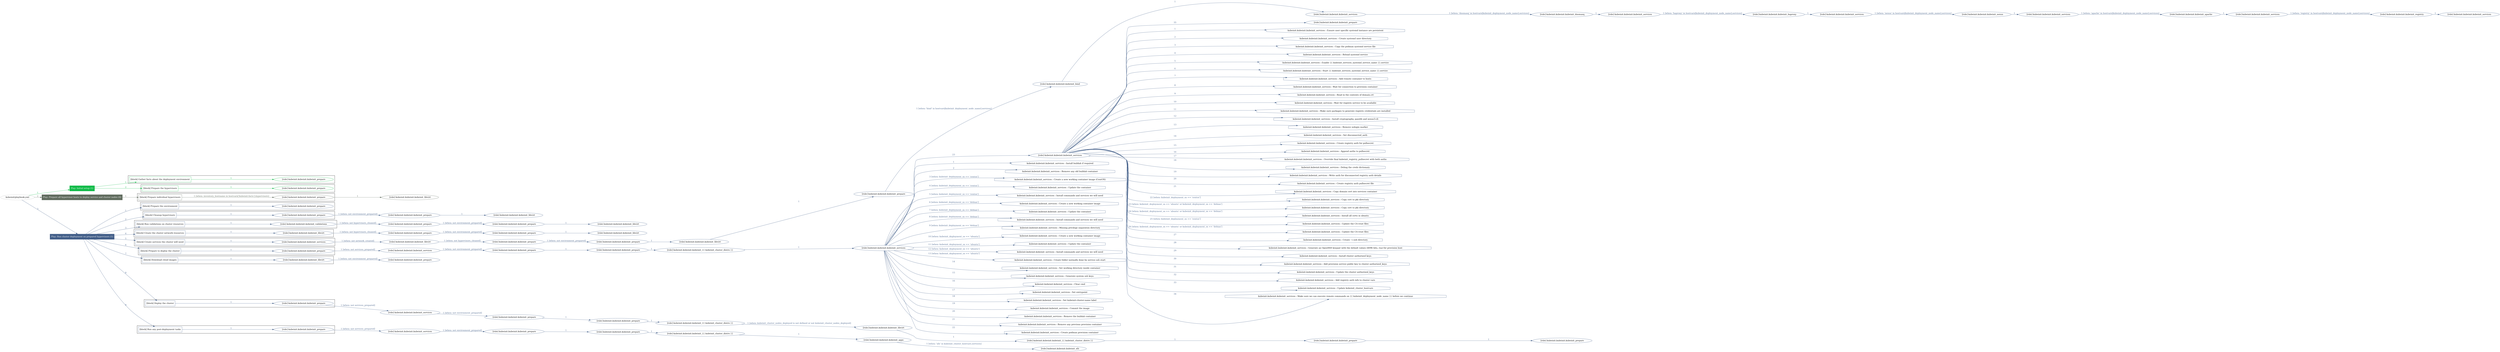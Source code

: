 digraph {
	graph [concentrate=true ordering=in rankdir=LR ratio=fill]
	edge [esep=5 sep=10]
	"kubeinit/playbook.yml" [id=root_node style=dotted]
	play_6130945d [label="Play: Initial setup (1)" color="#11bb49" fontcolor="#ffffff" id=play_6130945d shape=box style=filled tooltip=localhost]
	"kubeinit/playbook.yml" -> play_6130945d [label="1 " color="#11bb49" fontcolor="#11bb49" id=edge_724c8c21 labeltooltip="1 " tooltip="1 "]
	subgraph "kubeinit.kubeinit.kubeinit_prepare" {
		role_eeb089c9 [label="[role] kubeinit.kubeinit.kubeinit_prepare" color="#11bb49" id=role_eeb089c9 tooltip="kubeinit.kubeinit.kubeinit_prepare"]
	}
	subgraph "kubeinit.kubeinit.kubeinit_prepare" {
		role_5ea918d7 [label="[role] kubeinit.kubeinit.kubeinit_prepare" color="#11bb49" id=role_5ea918d7 tooltip="kubeinit.kubeinit.kubeinit_prepare"]
	}
	subgraph "Play: Initial setup (1)" {
		play_6130945d -> block_84801e2c [label=1 color="#11bb49" fontcolor="#11bb49" id=edge_2462a632 labeltooltip=1 tooltip=1]
		subgraph cluster_block_84801e2c {
			block_84801e2c [label="[block] Gather facts about the deployment environment" color="#11bb49" id=block_84801e2c labeltooltip="Gather facts about the deployment environment" shape=box tooltip="Gather facts about the deployment environment"]
			block_84801e2c -> role_eeb089c9 [label="1 " color="#11bb49" fontcolor="#11bb49" id=edge_6b2489c1 labeltooltip="1 " tooltip="1 "]
		}
		play_6130945d -> block_dfb8b3ed [label=2 color="#11bb49" fontcolor="#11bb49" id=edge_0e77ee43 labeltooltip=2 tooltip=2]
		subgraph cluster_block_dfb8b3ed {
			block_dfb8b3ed [label="[block] Prepare the hypervisors" color="#11bb49" id=block_dfb8b3ed labeltooltip="Prepare the hypervisors" shape=box tooltip="Prepare the hypervisors"]
			block_dfb8b3ed -> role_5ea918d7 [label="1 " color="#11bb49" fontcolor="#11bb49" id=edge_e4007c82 labeltooltip="1 " tooltip="1 "]
		}
	}
	play_c512fc8e [label="Play: Prepare all hypervisor hosts to deploy service and cluster nodes (0)" color="#616d5f" fontcolor="#ffffff" id=play_c512fc8e shape=box style=filled tooltip="Play: Prepare all hypervisor hosts to deploy service and cluster nodes (0)"]
	"kubeinit/playbook.yml" -> play_c512fc8e [label="2 " color="#616d5f" fontcolor="#616d5f" id=edge_dd6b8ee2 labeltooltip="2 " tooltip="2 "]
	subgraph "kubeinit.kubeinit.kubeinit_libvirt" {
		role_9e3565ee [label="[role] kubeinit.kubeinit.kubeinit_libvirt" color="#616d5f" id=role_9e3565ee tooltip="kubeinit.kubeinit.kubeinit_libvirt"]
	}
	subgraph "kubeinit.kubeinit.kubeinit_prepare" {
		role_36408003 [label="[role] kubeinit.kubeinit.kubeinit_prepare" color="#616d5f" id=role_36408003 tooltip="kubeinit.kubeinit.kubeinit_prepare"]
		role_36408003 -> role_9e3565ee [label="1 " color="#616d5f" fontcolor="#616d5f" id=edge_b189d660 labeltooltip="1 " tooltip="1 "]
	}
	subgraph "Play: Prepare all hypervisor hosts to deploy service and cluster nodes (0)" {
		play_c512fc8e -> block_ac2679cd [label=1 color="#616d5f" fontcolor="#616d5f" id=edge_5c1a0e07 labeltooltip=1 tooltip=1]
		subgraph cluster_block_ac2679cd {
			block_ac2679cd [label="[block] Prepare individual hypervisors" color="#616d5f" id=block_ac2679cd labeltooltip="Prepare individual hypervisors" shape=box tooltip="Prepare individual hypervisors"]
			block_ac2679cd -> role_36408003 [label="1 [when: inventory_hostname in hostvars['kubeinit-facts'].hypervisors]" color="#616d5f" fontcolor="#616d5f" id=edge_f67aac95 labeltooltip="1 [when: inventory_hostname in hostvars['kubeinit-facts'].hypervisors]" tooltip="1 [when: inventory_hostname in hostvars['kubeinit-facts'].hypervisors]"]
		}
	}
	play_55f42db6 [label="Play: Run cluster deployment on prepared hypervisors (1)" color="#435f89" fontcolor="#ffffff" id=play_55f42db6 shape=box style=filled tooltip=localhost]
	"kubeinit/playbook.yml" -> play_55f42db6 [label="3 " color="#435f89" fontcolor="#435f89" id=edge_e0bdace0 labeltooltip="3 " tooltip="3 "]
	subgraph "kubeinit.kubeinit.kubeinit_prepare" {
		role_25f4611d [label="[role] kubeinit.kubeinit.kubeinit_prepare" color="#435f89" id=role_25f4611d tooltip="kubeinit.kubeinit.kubeinit_prepare"]
	}
	subgraph "kubeinit.kubeinit.kubeinit_libvirt" {
		role_d200b223 [label="[role] kubeinit.kubeinit.kubeinit_libvirt" color="#435f89" id=role_d200b223 tooltip="kubeinit.kubeinit.kubeinit_libvirt"]
	}
	subgraph "kubeinit.kubeinit.kubeinit_prepare" {
		role_65033109 [label="[role] kubeinit.kubeinit.kubeinit_prepare" color="#435f89" id=role_65033109 tooltip="kubeinit.kubeinit.kubeinit_prepare"]
		role_65033109 -> role_d200b223 [label="1 " color="#435f89" fontcolor="#435f89" id=edge_9c733268 labeltooltip="1 " tooltip="1 "]
	}
	subgraph "kubeinit.kubeinit.kubeinit_prepare" {
		role_67215f3a [label="[role] kubeinit.kubeinit.kubeinit_prepare" color="#435f89" id=role_67215f3a tooltip="kubeinit.kubeinit.kubeinit_prepare"]
		role_67215f3a -> role_65033109 [label="1 [when: not environment_prepared]" color="#435f89" fontcolor="#435f89" id=edge_514ce632 labeltooltip="1 [when: not environment_prepared]" tooltip="1 [when: not environment_prepared]"]
	}
	subgraph "kubeinit.kubeinit.kubeinit_libvirt" {
		role_cecf6ef5 [label="[role] kubeinit.kubeinit.kubeinit_libvirt" color="#435f89" id=role_cecf6ef5 tooltip="kubeinit.kubeinit.kubeinit_libvirt"]
	}
	subgraph "kubeinit.kubeinit.kubeinit_prepare" {
		role_e9e7c345 [label="[role] kubeinit.kubeinit.kubeinit_prepare" color="#435f89" id=role_e9e7c345 tooltip="kubeinit.kubeinit.kubeinit_prepare"]
		role_e9e7c345 -> role_cecf6ef5 [label="1 " color="#435f89" fontcolor="#435f89" id=edge_ddbe4089 labeltooltip="1 " tooltip="1 "]
	}
	subgraph "kubeinit.kubeinit.kubeinit_prepare" {
		role_45ebdccc [label="[role] kubeinit.kubeinit.kubeinit_prepare" color="#435f89" id=role_45ebdccc tooltip="kubeinit.kubeinit.kubeinit_prepare"]
		role_45ebdccc -> role_e9e7c345 [label="1 [when: not environment_prepared]" color="#435f89" fontcolor="#435f89" id=edge_c172bd13 labeltooltip="1 [when: not environment_prepared]" tooltip="1 [when: not environment_prepared]"]
	}
	subgraph "kubeinit.kubeinit.kubeinit_validations" {
		role_6232883d [label="[role] kubeinit.kubeinit.kubeinit_validations" color="#435f89" id=role_6232883d tooltip="kubeinit.kubeinit.kubeinit_validations"]
		role_6232883d -> role_45ebdccc [label="1 [when: not hypervisors_cleaned]" color="#435f89" fontcolor="#435f89" id=edge_496ed623 labeltooltip="1 [when: not hypervisors_cleaned]" tooltip="1 [when: not hypervisors_cleaned]"]
	}
	subgraph "kubeinit.kubeinit.kubeinit_libvirt" {
		role_ee2e9789 [label="[role] kubeinit.kubeinit.kubeinit_libvirt" color="#435f89" id=role_ee2e9789 tooltip="kubeinit.kubeinit.kubeinit_libvirt"]
	}
	subgraph "kubeinit.kubeinit.kubeinit_prepare" {
		role_0f0749d3 [label="[role] kubeinit.kubeinit.kubeinit_prepare" color="#435f89" id=role_0f0749d3 tooltip="kubeinit.kubeinit.kubeinit_prepare"]
		role_0f0749d3 -> role_ee2e9789 [label="1 " color="#435f89" fontcolor="#435f89" id=edge_25994af5 labeltooltip="1 " tooltip="1 "]
	}
	subgraph "kubeinit.kubeinit.kubeinit_prepare" {
		role_ac63ffe0 [label="[role] kubeinit.kubeinit.kubeinit_prepare" color="#435f89" id=role_ac63ffe0 tooltip="kubeinit.kubeinit.kubeinit_prepare"]
		role_ac63ffe0 -> role_0f0749d3 [label="1 [when: not environment_prepared]" color="#435f89" fontcolor="#435f89" id=edge_5a469f9a labeltooltip="1 [when: not environment_prepared]" tooltip="1 [when: not environment_prepared]"]
	}
	subgraph "kubeinit.kubeinit.kubeinit_libvirt" {
		role_e6796f82 [label="[role] kubeinit.kubeinit.kubeinit_libvirt" color="#435f89" id=role_e6796f82 tooltip="kubeinit.kubeinit.kubeinit_libvirt"]
		role_e6796f82 -> role_ac63ffe0 [label="1 [when: not hypervisors_cleaned]" color="#435f89" fontcolor="#435f89" id=edge_a5f622c2 labeltooltip="1 [when: not hypervisors_cleaned]" tooltip="1 [when: not hypervisors_cleaned]"]
	}
	subgraph "kubeinit.kubeinit.kubeinit_services" {
		role_f93f9748 [label="[role] kubeinit.kubeinit.kubeinit_services" color="#435f89" id=role_f93f9748 tooltip="kubeinit.kubeinit.kubeinit_services"]
	}
	subgraph "kubeinit.kubeinit.kubeinit_registry" {
		role_729cd318 [label="[role] kubeinit.kubeinit.kubeinit_registry" color="#435f89" id=role_729cd318 tooltip="kubeinit.kubeinit.kubeinit_registry"]
		role_729cd318 -> role_f93f9748 [label="1 " color="#435f89" fontcolor="#435f89" id=edge_35c6b7ef labeltooltip="1 " tooltip="1 "]
	}
	subgraph "kubeinit.kubeinit.kubeinit_services" {
		role_c4194b7c [label="[role] kubeinit.kubeinit.kubeinit_services" color="#435f89" id=role_c4194b7c tooltip="kubeinit.kubeinit.kubeinit_services"]
		role_c4194b7c -> role_729cd318 [label="1 [when: 'registry' in hostvars[kubeinit_deployment_node_name].services]" color="#435f89" fontcolor="#435f89" id=edge_b5e320a7 labeltooltip="1 [when: 'registry' in hostvars[kubeinit_deployment_node_name].services]" tooltip="1 [when: 'registry' in hostvars[kubeinit_deployment_node_name].services]"]
	}
	subgraph "kubeinit.kubeinit.kubeinit_apache" {
		role_14cd2d7f [label="[role] kubeinit.kubeinit.kubeinit_apache" color="#435f89" id=role_14cd2d7f tooltip="kubeinit.kubeinit.kubeinit_apache"]
		role_14cd2d7f -> role_c4194b7c [label="1 " color="#435f89" fontcolor="#435f89" id=edge_e3263a11 labeltooltip="1 " tooltip="1 "]
	}
	subgraph "kubeinit.kubeinit.kubeinit_services" {
		role_1d84c110 [label="[role] kubeinit.kubeinit.kubeinit_services" color="#435f89" id=role_1d84c110 tooltip="kubeinit.kubeinit.kubeinit_services"]
		role_1d84c110 -> role_14cd2d7f [label="1 [when: 'apache' in hostvars[kubeinit_deployment_node_name].services]" color="#435f89" fontcolor="#435f89" id=edge_49080cc3 labeltooltip="1 [when: 'apache' in hostvars[kubeinit_deployment_node_name].services]" tooltip="1 [when: 'apache' in hostvars[kubeinit_deployment_node_name].services]"]
	}
	subgraph "kubeinit.kubeinit.kubeinit_nexus" {
		role_95da7298 [label="[role] kubeinit.kubeinit.kubeinit_nexus" color="#435f89" id=role_95da7298 tooltip="kubeinit.kubeinit.kubeinit_nexus"]
		role_95da7298 -> role_1d84c110 [label="1 " color="#435f89" fontcolor="#435f89" id=edge_4b7d9cb9 labeltooltip="1 " tooltip="1 "]
	}
	subgraph "kubeinit.kubeinit.kubeinit_services" {
		role_6350fd76 [label="[role] kubeinit.kubeinit.kubeinit_services" color="#435f89" id=role_6350fd76 tooltip="kubeinit.kubeinit.kubeinit_services"]
		role_6350fd76 -> role_95da7298 [label="1 [when: 'nexus' in hostvars[kubeinit_deployment_node_name].services]" color="#435f89" fontcolor="#435f89" id=edge_2fc2f602 labeltooltip="1 [when: 'nexus' in hostvars[kubeinit_deployment_node_name].services]" tooltip="1 [when: 'nexus' in hostvars[kubeinit_deployment_node_name].services]"]
	}
	subgraph "kubeinit.kubeinit.kubeinit_haproxy" {
		role_7c569ec4 [label="[role] kubeinit.kubeinit.kubeinit_haproxy" color="#435f89" id=role_7c569ec4 tooltip="kubeinit.kubeinit.kubeinit_haproxy"]
		role_7c569ec4 -> role_6350fd76 [label="1 " color="#435f89" fontcolor="#435f89" id=edge_58e5cd6f labeltooltip="1 " tooltip="1 "]
	}
	subgraph "kubeinit.kubeinit.kubeinit_services" {
		role_1a1b4c7e [label="[role] kubeinit.kubeinit.kubeinit_services" color="#435f89" id=role_1a1b4c7e tooltip="kubeinit.kubeinit.kubeinit_services"]
		role_1a1b4c7e -> role_7c569ec4 [label="1 [when: 'haproxy' in hostvars[kubeinit_deployment_node_name].services]" color="#435f89" fontcolor="#435f89" id=edge_eeed9ce6 labeltooltip="1 [when: 'haproxy' in hostvars[kubeinit_deployment_node_name].services]" tooltip="1 [when: 'haproxy' in hostvars[kubeinit_deployment_node_name].services]"]
	}
	subgraph "kubeinit.kubeinit.kubeinit_dnsmasq" {
		role_0075dbfa [label="[role] kubeinit.kubeinit.kubeinit_dnsmasq" color="#435f89" id=role_0075dbfa tooltip="kubeinit.kubeinit.kubeinit_dnsmasq"]
		role_0075dbfa -> role_1a1b4c7e [label="1 " color="#435f89" fontcolor="#435f89" id=edge_d9ce3a85 labeltooltip="1 " tooltip="1 "]
	}
	subgraph "kubeinit.kubeinit.kubeinit_services" {
		role_a6b9a0ed [label="[role] kubeinit.kubeinit.kubeinit_services" color="#435f89" id=role_a6b9a0ed tooltip="kubeinit.kubeinit.kubeinit_services"]
		role_a6b9a0ed -> role_0075dbfa [label="1 [when: 'dnsmasq' in hostvars[kubeinit_deployment_node_name].services]" color="#435f89" fontcolor="#435f89" id=edge_53030908 labeltooltip="1 [when: 'dnsmasq' in hostvars[kubeinit_deployment_node_name].services]" tooltip="1 [when: 'dnsmasq' in hostvars[kubeinit_deployment_node_name].services]"]
	}
	subgraph "kubeinit.kubeinit.kubeinit_bind" {
		role_578e1ab7 [label="[role] kubeinit.kubeinit.kubeinit_bind" color="#435f89" id=role_578e1ab7 tooltip="kubeinit.kubeinit.kubeinit_bind"]
		role_578e1ab7 -> role_a6b9a0ed [label="1 " color="#435f89" fontcolor="#435f89" id=edge_a3df8938 labeltooltip="1 " tooltip="1 "]
	}
	subgraph "kubeinit.kubeinit.kubeinit_prepare" {
		role_75b3c528 [label="[role] kubeinit.kubeinit.kubeinit_prepare" color="#435f89" id=role_75b3c528 tooltip="kubeinit.kubeinit.kubeinit_prepare"]
		role_75b3c528 -> role_578e1ab7 [label="1 [when: 'bind' in hostvars[kubeinit_deployment_node_name].services]" color="#435f89" fontcolor="#435f89" id=edge_0b46737c labeltooltip="1 [when: 'bind' in hostvars[kubeinit_deployment_node_name].services]" tooltip="1 [when: 'bind' in hostvars[kubeinit_deployment_node_name].services]"]
	}
	subgraph "kubeinit.kubeinit.kubeinit_libvirt" {
		role_2561f5b0 [label="[role] kubeinit.kubeinit.kubeinit_libvirt" color="#435f89" id=role_2561f5b0 tooltip="kubeinit.kubeinit.kubeinit_libvirt"]
		role_2561f5b0 -> role_75b3c528 [label="1 " color="#435f89" fontcolor="#435f89" id=edge_390fac60 labeltooltip="1 " tooltip="1 "]
	}
	subgraph "kubeinit.kubeinit.kubeinit_prepare" {
		role_2dcddd26 [label="[role] kubeinit.kubeinit.kubeinit_prepare" color="#435f89" id=role_2dcddd26 tooltip="kubeinit.kubeinit.kubeinit_prepare"]
		role_2dcddd26 -> role_2561f5b0 [label="1 " color="#435f89" fontcolor="#435f89" id=edge_0fcad812 labeltooltip="1 " tooltip="1 "]
	}
	subgraph "kubeinit.kubeinit.kubeinit_prepare" {
		role_fbd4d87c [label="[role] kubeinit.kubeinit.kubeinit_prepare" color="#435f89" id=role_fbd4d87c tooltip="kubeinit.kubeinit.kubeinit_prepare"]
		role_fbd4d87c -> role_2dcddd26 [label="1 [when: not environment_prepared]" color="#435f89" fontcolor="#435f89" id=edge_ac911e07 labeltooltip="1 [when: not environment_prepared]" tooltip="1 [when: not environment_prepared]"]
	}
	subgraph "kubeinit.kubeinit.kubeinit_libvirt" {
		role_6fda0bc3 [label="[role] kubeinit.kubeinit.kubeinit_libvirt" color="#435f89" id=role_6fda0bc3 tooltip="kubeinit.kubeinit.kubeinit_libvirt"]
		role_6fda0bc3 -> role_fbd4d87c [label="1 [when: not hypervisors_cleaned]" color="#435f89" fontcolor="#435f89" id=edge_8da60c82 labeltooltip="1 [when: not hypervisors_cleaned]" tooltip="1 [when: not hypervisors_cleaned]"]
	}
	subgraph "kubeinit.kubeinit.kubeinit_services" {
		role_68cbf8f8 [label="[role] kubeinit.kubeinit.kubeinit_services" color="#435f89" id=role_68cbf8f8 tooltip="kubeinit.kubeinit.kubeinit_services"]
		role_68cbf8f8 -> role_6fda0bc3 [label="1 [when: not network_created]" color="#435f89" fontcolor="#435f89" id=edge_fb30df68 labeltooltip="1 [when: not network_created]" tooltip="1 [when: not network_created]"]
	}
	subgraph "kubeinit.kubeinit.kubeinit_prepare" {
		role_8a208189 [label="[role] kubeinit.kubeinit.kubeinit_prepare" color="#435f89" id=role_8a208189 tooltip="kubeinit.kubeinit.kubeinit_prepare"]
	}
	subgraph "kubeinit.kubeinit.kubeinit_services" {
		role_c9e2e185 [label="[role] kubeinit.kubeinit.kubeinit_services" color="#435f89" id=role_c9e2e185 tooltip="kubeinit.kubeinit.kubeinit_services"]
		task_85ae629a [label="kubeinit.kubeinit.kubeinit_services : Ensure user specific systemd instance are persistent" color="#435f89" id=task_85ae629a shape=octagon tooltip="kubeinit.kubeinit.kubeinit_services : Ensure user specific systemd instance are persistent"]
		role_c9e2e185 -> task_85ae629a [label="1 " color="#435f89" fontcolor="#435f89" id=edge_b2cdd048 labeltooltip="1 " tooltip="1 "]
		task_58af4475 [label="kubeinit.kubeinit.kubeinit_services : Create systemd user directory" color="#435f89" id=task_58af4475 shape=octagon tooltip="kubeinit.kubeinit.kubeinit_services : Create systemd user directory"]
		role_c9e2e185 -> task_58af4475 [label="2 " color="#435f89" fontcolor="#435f89" id=edge_82e909d7 labeltooltip="2 " tooltip="2 "]
		task_dc681e16 [label="kubeinit.kubeinit.kubeinit_services : Copy the podman systemd service file" color="#435f89" id=task_dc681e16 shape=octagon tooltip="kubeinit.kubeinit.kubeinit_services : Copy the podman systemd service file"]
		role_c9e2e185 -> task_dc681e16 [label="3 " color="#435f89" fontcolor="#435f89" id=edge_b4812cd7 labeltooltip="3 " tooltip="3 "]
		task_db4de64b [label="kubeinit.kubeinit.kubeinit_services : Reload systemd service" color="#435f89" id=task_db4de64b shape=octagon tooltip="kubeinit.kubeinit.kubeinit_services : Reload systemd service"]
		role_c9e2e185 -> task_db4de64b [label="4 " color="#435f89" fontcolor="#435f89" id=edge_ca6b7da2 labeltooltip="4 " tooltip="4 "]
		task_73dcf40b [label="kubeinit.kubeinit.kubeinit_services : Enable {{ kubeinit_services_systemd_service_name }}.service" color="#435f89" id=task_73dcf40b shape=octagon tooltip="kubeinit.kubeinit.kubeinit_services : Enable {{ kubeinit_services_systemd_service_name }}.service"]
		role_c9e2e185 -> task_73dcf40b [label="5 " color="#435f89" fontcolor="#435f89" id=edge_dd68dbd5 labeltooltip="5 " tooltip="5 "]
		task_472361d0 [label="kubeinit.kubeinit.kubeinit_services : Start {{ kubeinit_services_systemd_service_name }}.service" color="#435f89" id=task_472361d0 shape=octagon tooltip="kubeinit.kubeinit.kubeinit_services : Start {{ kubeinit_services_systemd_service_name }}.service"]
		role_c9e2e185 -> task_472361d0 [label="6 " color="#435f89" fontcolor="#435f89" id=edge_360988c6 labeltooltip="6 " tooltip="6 "]
		task_962ac3b7 [label="kubeinit.kubeinit.kubeinit_services : Add remote container to hosts" color="#435f89" id=task_962ac3b7 shape=octagon tooltip="kubeinit.kubeinit.kubeinit_services : Add remote container to hosts"]
		role_c9e2e185 -> task_962ac3b7 [label="7 " color="#435f89" fontcolor="#435f89" id=edge_50c04f9e labeltooltip="7 " tooltip="7 "]
		task_5daa540a [label="kubeinit.kubeinit.kubeinit_services : Wait for connection to provision container" color="#435f89" id=task_5daa540a shape=octagon tooltip="kubeinit.kubeinit.kubeinit_services : Wait for connection to provision container"]
		role_c9e2e185 -> task_5daa540a [label="8 " color="#435f89" fontcolor="#435f89" id=edge_cf696628 labeltooltip="8 " tooltip="8 "]
		task_8de76220 [label="kubeinit.kubeinit.kubeinit_services : Read in the contents of domain.crt" color="#435f89" id=task_8de76220 shape=octagon tooltip="kubeinit.kubeinit.kubeinit_services : Read in the contents of domain.crt"]
		role_c9e2e185 -> task_8de76220 [label="9 " color="#435f89" fontcolor="#435f89" id=edge_021ac754 labeltooltip="9 " tooltip="9 "]
		task_2b24140c [label="kubeinit.kubeinit.kubeinit_services : Wait for registry service to be available" color="#435f89" id=task_2b24140c shape=octagon tooltip="kubeinit.kubeinit.kubeinit_services : Wait for registry service to be available"]
		role_c9e2e185 -> task_2b24140c [label="10 " color="#435f89" fontcolor="#435f89" id=edge_933cf6d6 labeltooltip="10 " tooltip="10 "]
		task_fd349a91 [label="kubeinit.kubeinit.kubeinit_services : Make sure packages to generate registry credentials are installed" color="#435f89" id=task_fd349a91 shape=octagon tooltip="kubeinit.kubeinit.kubeinit_services : Make sure packages to generate registry credentials are installed"]
		role_c9e2e185 -> task_fd349a91 [label="11 " color="#435f89" fontcolor="#435f89" id=edge_5ec3e057 labeltooltip="11 " tooltip="11 "]
		task_605c06c0 [label="kubeinit.kubeinit.kubeinit_services : Install cryptography, passlib and nexus3-cli" color="#435f89" id=task_605c06c0 shape=octagon tooltip="kubeinit.kubeinit.kubeinit_services : Install cryptography, passlib and nexus3-cli"]
		role_c9e2e185 -> task_605c06c0 [label="12 " color="#435f89" fontcolor="#435f89" id=edge_7ebcb738 labeltooltip="12 " tooltip="12 "]
		task_26d13e9e [label="kubeinit.kubeinit.kubeinit_services : Remove nologin marker" color="#435f89" id=task_26d13e9e shape=octagon tooltip="kubeinit.kubeinit.kubeinit_services : Remove nologin marker"]
		role_c9e2e185 -> task_26d13e9e [label="13 " color="#435f89" fontcolor="#435f89" id=edge_7c74d10f labeltooltip="13 " tooltip="13 "]
		task_5ae0fbaa [label="kubeinit.kubeinit.kubeinit_services : Set disconnected_auth" color="#435f89" id=task_5ae0fbaa shape=octagon tooltip="kubeinit.kubeinit.kubeinit_services : Set disconnected_auth"]
		role_c9e2e185 -> task_5ae0fbaa [label="14 " color="#435f89" fontcolor="#435f89" id=edge_64b933a9 labeltooltip="14 " tooltip="14 "]
		task_bb089724 [label="kubeinit.kubeinit.kubeinit_services : Create registry auth for pullsecret" color="#435f89" id=task_bb089724 shape=octagon tooltip="kubeinit.kubeinit.kubeinit_services : Create registry auth for pullsecret"]
		role_c9e2e185 -> task_bb089724 [label="15 " color="#435f89" fontcolor="#435f89" id=edge_85043b30 labeltooltip="15 " tooltip="15 "]
		task_a7de54d0 [label="kubeinit.kubeinit.kubeinit_services : Append auths to pullsecret" color="#435f89" id=task_a7de54d0 shape=octagon tooltip="kubeinit.kubeinit.kubeinit_services : Append auths to pullsecret"]
		role_c9e2e185 -> task_a7de54d0 [label="16 " color="#435f89" fontcolor="#435f89" id=edge_1d45195d labeltooltip="16 " tooltip="16 "]
		task_273f3010 [label="kubeinit.kubeinit.kubeinit_services : Override final kubeinit_registry_pullsecret with both auths" color="#435f89" id=task_273f3010 shape=octagon tooltip="kubeinit.kubeinit.kubeinit_services : Override final kubeinit_registry_pullsecret with both auths"]
		role_c9e2e185 -> task_273f3010 [label="17 " color="#435f89" fontcolor="#435f89" id=edge_1208b954 labeltooltip="17 " tooltip="17 "]
		task_ffd41739 [label="kubeinit.kubeinit.kubeinit_services : Debug the creds dictionary" color="#435f89" id=task_ffd41739 shape=octagon tooltip="kubeinit.kubeinit.kubeinit_services : Debug the creds dictionary"]
		role_c9e2e185 -> task_ffd41739 [label="18 " color="#435f89" fontcolor="#435f89" id=edge_0e9d6f4c labeltooltip="18 " tooltip="18 "]
		task_0e6763da [label="kubeinit.kubeinit.kubeinit_services : Write auth for disconnected registry auth details" color="#435f89" id=task_0e6763da shape=octagon tooltip="kubeinit.kubeinit.kubeinit_services : Write auth for disconnected registry auth details"]
		role_c9e2e185 -> task_0e6763da [label="19 " color="#435f89" fontcolor="#435f89" id=edge_ebcd60bc labeltooltip="19 " tooltip="19 "]
		task_701b710a [label="kubeinit.kubeinit.kubeinit_services : Create registry auth pullsecret file" color="#435f89" id=task_701b710a shape=octagon tooltip="kubeinit.kubeinit.kubeinit_services : Create registry auth pullsecret file"]
		role_c9e2e185 -> task_701b710a [label="20 " color="#435f89" fontcolor="#435f89" id=edge_5b632b9e labeltooltip="20 " tooltip="20 "]
		task_7f5f4408 [label="kubeinit.kubeinit.kubeinit_services : Copy domain cert into services container" color="#435f89" id=task_7f5f4408 shape=octagon tooltip="kubeinit.kubeinit.kubeinit_services : Copy domain cert into services container"]
		role_c9e2e185 -> task_7f5f4408 [label="21 " color="#435f89" fontcolor="#435f89" id=edge_4ae066d3 labeltooltip="21 " tooltip="21 "]
		task_16edce9a [label="kubeinit.kubeinit.kubeinit_services : Copy cert to pki directory" color="#435f89" id=task_16edce9a shape=octagon tooltip="kubeinit.kubeinit.kubeinit_services : Copy cert to pki directory"]
		role_c9e2e185 -> task_16edce9a [label="22 [when: kubeinit_deployment_os == 'centos']" color="#435f89" fontcolor="#435f89" id=edge_d363da91 labeltooltip="22 [when: kubeinit_deployment_os == 'centos']" tooltip="22 [when: kubeinit_deployment_os == 'centos']"]
		task_6070d6af [label="kubeinit.kubeinit.kubeinit_services : Copy cert to pki directory" color="#435f89" id=task_6070d6af shape=octagon tooltip="kubeinit.kubeinit.kubeinit_services : Copy cert to pki directory"]
		role_c9e2e185 -> task_6070d6af [label="23 [when: kubeinit_deployment_os == 'ubuntu' or kubeinit_deployment_os == 'debian']" color="#435f89" fontcolor="#435f89" id=edge_554b1f67 labeltooltip="23 [when: kubeinit_deployment_os == 'ubuntu' or kubeinit_deployment_os == 'debian']" tooltip="23 [when: kubeinit_deployment_os == 'ubuntu' or kubeinit_deployment_os == 'debian']"]
		task_1ce1e858 [label="kubeinit.kubeinit.kubeinit_services : Install all certs in ubuntu" color="#435f89" id=task_1ce1e858 shape=octagon tooltip="kubeinit.kubeinit.kubeinit_services : Install all certs in ubuntu"]
		role_c9e2e185 -> task_1ce1e858 [label="24 [when: kubeinit_deployment_os == 'ubuntu' or kubeinit_deployment_os == 'debian']" color="#435f89" fontcolor="#435f89" id=edge_72ae4d38 labeltooltip="24 [when: kubeinit_deployment_os == 'ubuntu' or kubeinit_deployment_os == 'debian']" tooltip="24 [when: kubeinit_deployment_os == 'ubuntu' or kubeinit_deployment_os == 'debian']"]
		task_c0d1431a [label="kubeinit.kubeinit.kubeinit_services : Update the CA trust files" color="#435f89" id=task_c0d1431a shape=octagon tooltip="kubeinit.kubeinit.kubeinit_services : Update the CA trust files"]
		role_c9e2e185 -> task_c0d1431a [label="25 [when: kubeinit_deployment_os == 'centos']" color="#435f89" fontcolor="#435f89" id=edge_01f59def labeltooltip="25 [when: kubeinit_deployment_os == 'centos']" tooltip="25 [when: kubeinit_deployment_os == 'centos']"]
		task_f43cf9ce [label="kubeinit.kubeinit.kubeinit_services : Update the CA trust files" color="#435f89" id=task_f43cf9ce shape=octagon tooltip="kubeinit.kubeinit.kubeinit_services : Update the CA trust files"]
		role_c9e2e185 -> task_f43cf9ce [label="26 [when: kubeinit_deployment_os == 'ubuntu' or kubeinit_deployment_os == 'debian']" color="#435f89" fontcolor="#435f89" id=edge_82c448f7 labeltooltip="26 [when: kubeinit_deployment_os == 'ubuntu' or kubeinit_deployment_os == 'debian']" tooltip="26 [when: kubeinit_deployment_os == 'ubuntu' or kubeinit_deployment_os == 'debian']"]
		task_f4ee1cf7 [label="kubeinit.kubeinit.kubeinit_services : Create ~/.ssh directory" color="#435f89" id=task_f4ee1cf7 shape=octagon tooltip="kubeinit.kubeinit.kubeinit_services : Create ~/.ssh directory"]
		role_c9e2e185 -> task_f4ee1cf7 [label="27 " color="#435f89" fontcolor="#435f89" id=edge_165b5117 labeltooltip="27 " tooltip="27 "]
		task_e4a8e3c7 [label="kubeinit.kubeinit.kubeinit_services : Generate an OpenSSH keypair with the default values (4096 bits, rsa) for provision host" color="#435f89" id=task_e4a8e3c7 shape=octagon tooltip="kubeinit.kubeinit.kubeinit_services : Generate an OpenSSH keypair with the default values (4096 bits, rsa) for provision host"]
		role_c9e2e185 -> task_e4a8e3c7 [label="28 " color="#435f89" fontcolor="#435f89" id=edge_6c75c63a labeltooltip="28 " tooltip="28 "]
		task_fb9554e7 [label="kubeinit.kubeinit.kubeinit_services : Install cluster authorized keys" color="#435f89" id=task_fb9554e7 shape=octagon tooltip="kubeinit.kubeinit.kubeinit_services : Install cluster authorized keys"]
		role_c9e2e185 -> task_fb9554e7 [label="29 " color="#435f89" fontcolor="#435f89" id=edge_c66e7d03 labeltooltip="29 " tooltip="29 "]
		task_90d0967c [label="kubeinit.kubeinit.kubeinit_services : Add provision service public key to cluster authorized_keys" color="#435f89" id=task_90d0967c shape=octagon tooltip="kubeinit.kubeinit.kubeinit_services : Add provision service public key to cluster authorized_keys"]
		role_c9e2e185 -> task_90d0967c [label="30 " color="#435f89" fontcolor="#435f89" id=edge_0c1db371 labeltooltip="30 " tooltip="30 "]
		task_798fa88c [label="kubeinit.kubeinit.kubeinit_services : Update the cluster authorized_keys" color="#435f89" id=task_798fa88c shape=octagon tooltip="kubeinit.kubeinit.kubeinit_services : Update the cluster authorized_keys"]
		role_c9e2e185 -> task_798fa88c [label="31 " color="#435f89" fontcolor="#435f89" id=edge_dbd132a9 labeltooltip="31 " tooltip="31 "]
		task_3c531d1b [label="kubeinit.kubeinit.kubeinit_services : Add registry auth info to cluster vars" color="#435f89" id=task_3c531d1b shape=octagon tooltip="kubeinit.kubeinit.kubeinit_services : Add registry auth info to cluster vars"]
		role_c9e2e185 -> task_3c531d1b [label="32 " color="#435f89" fontcolor="#435f89" id=edge_aafd0caf labeltooltip="32 " tooltip="32 "]
		task_c00f7ede [label="kubeinit.kubeinit.kubeinit_services : Update kubeinit_cluster_hostvars" color="#435f89" id=task_c00f7ede shape=octagon tooltip="kubeinit.kubeinit.kubeinit_services : Update kubeinit_cluster_hostvars"]
		role_c9e2e185 -> task_c00f7ede [label="33 " color="#435f89" fontcolor="#435f89" id=edge_51377250 labeltooltip="33 " tooltip="33 "]
		task_174b4699 [label="kubeinit.kubeinit.kubeinit_services : Make sure we can execute remote commands on {{ kubeinit_deployment_node_name }} before we continue" color="#435f89" id=task_174b4699 shape=octagon tooltip="kubeinit.kubeinit.kubeinit_services : Make sure we can execute remote commands on {{ kubeinit_deployment_node_name }} before we continue"]
		role_c9e2e185 -> task_174b4699 [label="34 " color="#435f89" fontcolor="#435f89" id=edge_b05dc509 labeltooltip="34 " tooltip="34 "]
		role_c9e2e185 -> role_8a208189 [label="35 " color="#435f89" fontcolor="#435f89" id=edge_a2cfda93 labeltooltip="35 " tooltip="35 "]
	}
	subgraph "kubeinit.kubeinit.kubeinit_services" {
		role_0f980023 [label="[role] kubeinit.kubeinit.kubeinit_services" color="#435f89" id=role_0f980023 tooltip="kubeinit.kubeinit.kubeinit_services"]
		task_140c7478 [label="kubeinit.kubeinit.kubeinit_services : Install buildah if required" color="#435f89" id=task_140c7478 shape=octagon tooltip="kubeinit.kubeinit.kubeinit_services : Install buildah if required"]
		role_0f980023 -> task_140c7478 [label="1 " color="#435f89" fontcolor="#435f89" id=edge_46b8c6ac labeltooltip="1 " tooltip="1 "]
		task_078a952d [label="kubeinit.kubeinit.kubeinit_services : Remove any old buildah container" color="#435f89" id=task_078a952d shape=octagon tooltip="kubeinit.kubeinit.kubeinit_services : Remove any old buildah container"]
		role_0f980023 -> task_078a952d [label="2 " color="#435f89" fontcolor="#435f89" id=edge_fa30a7c2 labeltooltip="2 " tooltip="2 "]
		task_c4f0e248 [label="kubeinit.kubeinit.kubeinit_services : Create a new working container image (CentOS)" color="#435f89" id=task_c4f0e248 shape=octagon tooltip="kubeinit.kubeinit.kubeinit_services : Create a new working container image (CentOS)"]
		role_0f980023 -> task_c4f0e248 [label="3 [when: kubeinit_deployment_os == 'centos']" color="#435f89" fontcolor="#435f89" id=edge_5bbf586c labeltooltip="3 [when: kubeinit_deployment_os == 'centos']" tooltip="3 [when: kubeinit_deployment_os == 'centos']"]
		task_b45e05b7 [label="kubeinit.kubeinit.kubeinit_services : Update the container" color="#435f89" id=task_b45e05b7 shape=octagon tooltip="kubeinit.kubeinit.kubeinit_services : Update the container"]
		role_0f980023 -> task_b45e05b7 [label="4 [when: kubeinit_deployment_os == 'centos']" color="#435f89" fontcolor="#435f89" id=edge_b7322f15 labeltooltip="4 [when: kubeinit_deployment_os == 'centos']" tooltip="4 [when: kubeinit_deployment_os == 'centos']"]
		task_a9362690 [label="kubeinit.kubeinit.kubeinit_services : Install commands and services we will need" color="#435f89" id=task_a9362690 shape=octagon tooltip="kubeinit.kubeinit.kubeinit_services : Install commands and services we will need"]
		role_0f980023 -> task_a9362690 [label="5 [when: kubeinit_deployment_os == 'centos']" color="#435f89" fontcolor="#435f89" id=edge_c69f2930 labeltooltip="5 [when: kubeinit_deployment_os == 'centos']" tooltip="5 [when: kubeinit_deployment_os == 'centos']"]
		task_4a208bc5 [label="kubeinit.kubeinit.kubeinit_services : Create a new working container image" color="#435f89" id=task_4a208bc5 shape=octagon tooltip="kubeinit.kubeinit.kubeinit_services : Create a new working container image"]
		role_0f980023 -> task_4a208bc5 [label="6 [when: kubeinit_deployment_os == 'debian']" color="#435f89" fontcolor="#435f89" id=edge_0662f64f labeltooltip="6 [when: kubeinit_deployment_os == 'debian']" tooltip="6 [when: kubeinit_deployment_os == 'debian']"]
		task_ccb10e38 [label="kubeinit.kubeinit.kubeinit_services : Update the container" color="#435f89" id=task_ccb10e38 shape=octagon tooltip="kubeinit.kubeinit.kubeinit_services : Update the container"]
		role_0f980023 -> task_ccb10e38 [label="7 [when: kubeinit_deployment_os == 'debian']" color="#435f89" fontcolor="#435f89" id=edge_b190cc02 labeltooltip="7 [when: kubeinit_deployment_os == 'debian']" tooltip="7 [when: kubeinit_deployment_os == 'debian']"]
		task_11ee9a0f [label="kubeinit.kubeinit.kubeinit_services : Install commands and services we will need" color="#435f89" id=task_11ee9a0f shape=octagon tooltip="kubeinit.kubeinit.kubeinit_services : Install commands and services we will need"]
		role_0f980023 -> task_11ee9a0f [label="8 [when: kubeinit_deployment_os == 'debian']" color="#435f89" fontcolor="#435f89" id=edge_6da5154e labeltooltip="8 [when: kubeinit_deployment_os == 'debian']" tooltip="8 [when: kubeinit_deployment_os == 'debian']"]
		task_03d21453 [label="kubeinit.kubeinit.kubeinit_services : Missing privilege separation directory" color="#435f89" id=task_03d21453 shape=octagon tooltip="kubeinit.kubeinit.kubeinit_services : Missing privilege separation directory"]
		role_0f980023 -> task_03d21453 [label="9 [when: kubeinit_deployment_os == 'debian']" color="#435f89" fontcolor="#435f89" id=edge_27b03b2f labeltooltip="9 [when: kubeinit_deployment_os == 'debian']" tooltip="9 [when: kubeinit_deployment_os == 'debian']"]
		task_cf9f6067 [label="kubeinit.kubeinit.kubeinit_services : Create a new working container image" color="#435f89" id=task_cf9f6067 shape=octagon tooltip="kubeinit.kubeinit.kubeinit_services : Create a new working container image"]
		role_0f980023 -> task_cf9f6067 [label="10 [when: kubeinit_deployment_os == 'ubuntu']" color="#435f89" fontcolor="#435f89" id=edge_621a6560 labeltooltip="10 [when: kubeinit_deployment_os == 'ubuntu']" tooltip="10 [when: kubeinit_deployment_os == 'ubuntu']"]
		task_1931a5dd [label="kubeinit.kubeinit.kubeinit_services : Update the container" color="#435f89" id=task_1931a5dd shape=octagon tooltip="kubeinit.kubeinit.kubeinit_services : Update the container"]
		role_0f980023 -> task_1931a5dd [label="11 [when: kubeinit_deployment_os == 'ubuntu']" color="#435f89" fontcolor="#435f89" id=edge_732fcaaf labeltooltip="11 [when: kubeinit_deployment_os == 'ubuntu']" tooltip="11 [when: kubeinit_deployment_os == 'ubuntu']"]
		task_b7d4e69a [label="kubeinit.kubeinit.kubeinit_services : Install commands and services we will need" color="#435f89" id=task_b7d4e69a shape=octagon tooltip="kubeinit.kubeinit.kubeinit_services : Install commands and services we will need"]
		role_0f980023 -> task_b7d4e69a [label="12 [when: kubeinit_deployment_os == 'ubuntu']" color="#435f89" fontcolor="#435f89" id=edge_b968b31b labeltooltip="12 [when: kubeinit_deployment_os == 'ubuntu']" tooltip="12 [when: kubeinit_deployment_os == 'ubuntu']"]
		task_4e0257da [label="kubeinit.kubeinit.kubeinit_services : Create folder normally done by service ssh start" color="#435f89" id=task_4e0257da shape=octagon tooltip="kubeinit.kubeinit.kubeinit_services : Create folder normally done by service ssh start"]
		role_0f980023 -> task_4e0257da [label="13 [when: kubeinit_deployment_os == 'ubuntu']" color="#435f89" fontcolor="#435f89" id=edge_548afcbd labeltooltip="13 [when: kubeinit_deployment_os == 'ubuntu']" tooltip="13 [when: kubeinit_deployment_os == 'ubuntu']"]
		task_0d486871 [label="kubeinit.kubeinit.kubeinit_services : Set working directory inside container" color="#435f89" id=task_0d486871 shape=octagon tooltip="kubeinit.kubeinit.kubeinit_services : Set working directory inside container"]
		role_0f980023 -> task_0d486871 [label="14 " color="#435f89" fontcolor="#435f89" id=edge_589fd3e9 labeltooltip="14 " tooltip="14 "]
		task_e621a9d8 [label="kubeinit.kubeinit.kubeinit_services : Generate system ssh keys" color="#435f89" id=task_e621a9d8 shape=octagon tooltip="kubeinit.kubeinit.kubeinit_services : Generate system ssh keys"]
		role_0f980023 -> task_e621a9d8 [label="15 " color="#435f89" fontcolor="#435f89" id=edge_d14844ab labeltooltip="15 " tooltip="15 "]
		task_e74e2cf5 [label="kubeinit.kubeinit.kubeinit_services : Clear cmd" color="#435f89" id=task_e74e2cf5 shape=octagon tooltip="kubeinit.kubeinit.kubeinit_services : Clear cmd"]
		role_0f980023 -> task_e74e2cf5 [label="16 " color="#435f89" fontcolor="#435f89" id=edge_a811008c labeltooltip="16 " tooltip="16 "]
		task_f0ccbf70 [label="kubeinit.kubeinit.kubeinit_services : Set entrypoint" color="#435f89" id=task_f0ccbf70 shape=octagon tooltip="kubeinit.kubeinit.kubeinit_services : Set entrypoint"]
		role_0f980023 -> task_f0ccbf70 [label="17 " color="#435f89" fontcolor="#435f89" id=edge_50132f06 labeltooltip="17 " tooltip="17 "]
		task_9e35fba1 [label="kubeinit.kubeinit.kubeinit_services : Set kubeinit-cluster-name label" color="#435f89" id=task_9e35fba1 shape=octagon tooltip="kubeinit.kubeinit.kubeinit_services : Set kubeinit-cluster-name label"]
		role_0f980023 -> task_9e35fba1 [label="18 " color="#435f89" fontcolor="#435f89" id=edge_48c3e2bd labeltooltip="18 " tooltip="18 "]
		task_1a3b3940 [label="kubeinit.kubeinit.kubeinit_services : Commit the image" color="#435f89" id=task_1a3b3940 shape=octagon tooltip="kubeinit.kubeinit.kubeinit_services : Commit the image"]
		role_0f980023 -> task_1a3b3940 [label="19 " color="#435f89" fontcolor="#435f89" id=edge_8773bea5 labeltooltip="19 " tooltip="19 "]
		task_41b053a5 [label="kubeinit.kubeinit.kubeinit_services : Remove the buildah container" color="#435f89" id=task_41b053a5 shape=octagon tooltip="kubeinit.kubeinit.kubeinit_services : Remove the buildah container"]
		role_0f980023 -> task_41b053a5 [label="20 " color="#435f89" fontcolor="#435f89" id=edge_0edafd29 labeltooltip="20 " tooltip="20 "]
		task_9988f3fb [label="kubeinit.kubeinit.kubeinit_services : Remove any previous provision container" color="#435f89" id=task_9988f3fb shape=octagon tooltip="kubeinit.kubeinit.kubeinit_services : Remove any previous provision container"]
		role_0f980023 -> task_9988f3fb [label="21 " color="#435f89" fontcolor="#435f89" id=edge_e288d224 labeltooltip="21 " tooltip="21 "]
		task_212bea97 [label="kubeinit.kubeinit.kubeinit_services : Create podman provision container" color="#435f89" id=task_212bea97 shape=octagon tooltip="kubeinit.kubeinit.kubeinit_services : Create podman provision container"]
		role_0f980023 -> task_212bea97 [label="22 " color="#435f89" fontcolor="#435f89" id=edge_c3db9443 labeltooltip="22 " tooltip="22 "]
		role_0f980023 -> role_c9e2e185 [label="23 " color="#435f89" fontcolor="#435f89" id=edge_977bf76a labeltooltip="23 " tooltip="23 "]
	}
	subgraph "kubeinit.kubeinit.kubeinit_{{ kubeinit_cluster_distro }}" {
		role_9f5aeb2b [label="[role] kubeinit.kubeinit.kubeinit_{{ kubeinit_cluster_distro }}" color="#435f89" id=role_9f5aeb2b tooltip="kubeinit.kubeinit.kubeinit_{{ kubeinit_cluster_distro }}"]
		role_9f5aeb2b -> role_0f980023 [label="1 " color="#435f89" fontcolor="#435f89" id=edge_102cf7a9 labeltooltip="1 " tooltip="1 "]
	}
	subgraph "kubeinit.kubeinit.kubeinit_prepare" {
		role_6fd90ef4 [label="[role] kubeinit.kubeinit.kubeinit_prepare" color="#435f89" id=role_6fd90ef4 tooltip="kubeinit.kubeinit.kubeinit_prepare"]
		role_6fd90ef4 -> role_9f5aeb2b [label="1 " color="#435f89" fontcolor="#435f89" id=edge_a90dee30 labeltooltip="1 " tooltip="1 "]
	}
	subgraph "kubeinit.kubeinit.kubeinit_prepare" {
		role_5c903f23 [label="[role] kubeinit.kubeinit.kubeinit_prepare" color="#435f89" id=role_5c903f23 tooltip="kubeinit.kubeinit.kubeinit_prepare"]
		role_5c903f23 -> role_6fd90ef4 [label="1 " color="#435f89" fontcolor="#435f89" id=edge_f0d709e6 labeltooltip="1 " tooltip="1 "]
	}
	subgraph "kubeinit.kubeinit.kubeinit_services" {
		role_43d76b86 [label="[role] kubeinit.kubeinit.kubeinit_services" color="#435f89" id=role_43d76b86 tooltip="kubeinit.kubeinit.kubeinit_services"]
		role_43d76b86 -> role_5c903f23 [label="1 [when: not environment_prepared]" color="#435f89" fontcolor="#435f89" id=edge_d81badba labeltooltip="1 [when: not environment_prepared]" tooltip="1 [when: not environment_prepared]"]
	}
	subgraph "kubeinit.kubeinit.kubeinit_prepare" {
		role_16ae117f [label="[role] kubeinit.kubeinit.kubeinit_prepare" color="#435f89" id=role_16ae117f tooltip="kubeinit.kubeinit.kubeinit_prepare"]
		role_16ae117f -> role_43d76b86 [label="1 [when: not services_prepared]" color="#435f89" fontcolor="#435f89" id=edge_95e7f515 labeltooltip="1 [when: not services_prepared]" tooltip="1 [when: not services_prepared]"]
	}
	subgraph "kubeinit.kubeinit.kubeinit_prepare" {
		role_dfd32987 [label="[role] kubeinit.kubeinit.kubeinit_prepare" color="#435f89" id=role_dfd32987 tooltip="kubeinit.kubeinit.kubeinit_prepare"]
	}
	subgraph "kubeinit.kubeinit.kubeinit_libvirt" {
		role_05c64cad [label="[role] kubeinit.kubeinit.kubeinit_libvirt" color="#435f89" id=role_05c64cad tooltip="kubeinit.kubeinit.kubeinit_libvirt"]
		role_05c64cad -> role_dfd32987 [label="1 [when: not environment_prepared]" color="#435f89" fontcolor="#435f89" id=edge_43ae33fa labeltooltip="1 [when: not environment_prepared]" tooltip="1 [when: not environment_prepared]"]
	}
	subgraph "kubeinit.kubeinit.kubeinit_prepare" {
		role_5059602d [label="[role] kubeinit.kubeinit.kubeinit_prepare" color="#435f89" id=role_5059602d tooltip="kubeinit.kubeinit.kubeinit_prepare"]
	}
	subgraph "kubeinit.kubeinit.kubeinit_prepare" {
		role_a2e73cdc [label="[role] kubeinit.kubeinit.kubeinit_prepare" color="#435f89" id=role_a2e73cdc tooltip="kubeinit.kubeinit.kubeinit_prepare"]
		role_a2e73cdc -> role_5059602d [label="1 " color="#435f89" fontcolor="#435f89" id=edge_48ec78f3 labeltooltip="1 " tooltip="1 "]
	}
	subgraph "kubeinit.kubeinit.kubeinit_{{ kubeinit_cluster_distro }}" {
		role_2bce2f8e [label="[role] kubeinit.kubeinit.kubeinit_{{ kubeinit_cluster_distro }}" color="#435f89" id=role_2bce2f8e tooltip="kubeinit.kubeinit.kubeinit_{{ kubeinit_cluster_distro }}"]
		role_2bce2f8e -> role_a2e73cdc [label="1 " color="#435f89" fontcolor="#435f89" id=edge_d9718313 labeltooltip="1 " tooltip="1 "]
	}
	subgraph "kubeinit.kubeinit.kubeinit_libvirt" {
		role_88fe80f1 [label="[role] kubeinit.kubeinit.kubeinit_libvirt" color="#435f89" id=role_88fe80f1 tooltip="kubeinit.kubeinit.kubeinit_libvirt"]
		role_88fe80f1 -> role_2bce2f8e [label="1 " color="#435f89" fontcolor="#435f89" id=edge_1e43d7b0 labeltooltip="1 " tooltip="1 "]
	}
	subgraph "kubeinit.kubeinit.kubeinit_{{ kubeinit_cluster_distro }}" {
		role_35b08eda [label="[role] kubeinit.kubeinit.kubeinit_{{ kubeinit_cluster_distro }}" color="#435f89" id=role_35b08eda tooltip="kubeinit.kubeinit.kubeinit_{{ kubeinit_cluster_distro }}"]
		role_35b08eda -> role_88fe80f1 [label="1 [when: kubeinit_cluster_nodes_deployed is not defined or not kubeinit_cluster_nodes_deployed]" color="#435f89" fontcolor="#435f89" id=edge_cbd92406 labeltooltip="1 [when: kubeinit_cluster_nodes_deployed is not defined or not kubeinit_cluster_nodes_deployed]" tooltip="1 [when: kubeinit_cluster_nodes_deployed is not defined or not kubeinit_cluster_nodes_deployed]"]
	}
	subgraph "kubeinit.kubeinit.kubeinit_prepare" {
		role_b05a79a5 [label="[role] kubeinit.kubeinit.kubeinit_prepare" color="#435f89" id=role_b05a79a5 tooltip="kubeinit.kubeinit.kubeinit_prepare"]
		role_b05a79a5 -> role_35b08eda [label="1 " color="#435f89" fontcolor="#435f89" id=edge_5cb7a6b9 labeltooltip="1 " tooltip="1 "]
	}
	subgraph "kubeinit.kubeinit.kubeinit_prepare" {
		role_d81a7676 [label="[role] kubeinit.kubeinit.kubeinit_prepare" color="#435f89" id=role_d81a7676 tooltip="kubeinit.kubeinit.kubeinit_prepare"]
		role_d81a7676 -> role_b05a79a5 [label="1 " color="#435f89" fontcolor="#435f89" id=edge_ad7f6f6e labeltooltip="1 " tooltip="1 "]
	}
	subgraph "kubeinit.kubeinit.kubeinit_services" {
		role_6f815b52 [label="[role] kubeinit.kubeinit.kubeinit_services" color="#435f89" id=role_6f815b52 tooltip="kubeinit.kubeinit.kubeinit_services"]
		role_6f815b52 -> role_d81a7676 [label="1 [when: not environment_prepared]" color="#435f89" fontcolor="#435f89" id=edge_d5bf56e9 labeltooltip="1 [when: not environment_prepared]" tooltip="1 [when: not environment_prepared]"]
	}
	subgraph "kubeinit.kubeinit.kubeinit_prepare" {
		role_7fffbb02 [label="[role] kubeinit.kubeinit.kubeinit_prepare" color="#435f89" id=role_7fffbb02 tooltip="kubeinit.kubeinit.kubeinit_prepare"]
		role_7fffbb02 -> role_6f815b52 [label="1 [when: not services_prepared]" color="#435f89" fontcolor="#435f89" id=edge_771d6c73 labeltooltip="1 [when: not services_prepared]" tooltip="1 [when: not services_prepared]"]
	}
	subgraph "kubeinit.kubeinit.kubeinit_nfs" {
		role_a4c8634b [label="[role] kubeinit.kubeinit.kubeinit_nfs" color="#435f89" id=role_a4c8634b tooltip="kubeinit.kubeinit.kubeinit_nfs"]
	}
	subgraph "kubeinit.kubeinit.kubeinit_apps" {
		role_b8bbc194 [label="[role] kubeinit.kubeinit.kubeinit_apps" color="#435f89" id=role_b8bbc194 tooltip="kubeinit.kubeinit.kubeinit_apps"]
		role_b8bbc194 -> role_a4c8634b [label="1 [when: 'nfs' in kubeinit_cluster_hostvars.services]" color="#435f89" fontcolor="#435f89" id=edge_5336f79b labeltooltip="1 [when: 'nfs' in kubeinit_cluster_hostvars.services]" tooltip="1 [when: 'nfs' in kubeinit_cluster_hostvars.services]"]
	}
	subgraph "kubeinit.kubeinit.kubeinit_{{ kubeinit_cluster_distro }}" {
		role_4dfc72f9 [label="[role] kubeinit.kubeinit.kubeinit_{{ kubeinit_cluster_distro }}" color="#435f89" id=role_4dfc72f9 tooltip="kubeinit.kubeinit.kubeinit_{{ kubeinit_cluster_distro }}"]
		role_4dfc72f9 -> role_b8bbc194 [label="1 " color="#435f89" fontcolor="#435f89" id=edge_04ed8190 labeltooltip="1 " tooltip="1 "]
	}
	subgraph "kubeinit.kubeinit.kubeinit_prepare" {
		role_e3bc6588 [label="[role] kubeinit.kubeinit.kubeinit_prepare" color="#435f89" id=role_e3bc6588 tooltip="kubeinit.kubeinit.kubeinit_prepare"]
		role_e3bc6588 -> role_4dfc72f9 [label="1 " color="#435f89" fontcolor="#435f89" id=edge_5b892d69 labeltooltip="1 " tooltip="1 "]
	}
	subgraph "kubeinit.kubeinit.kubeinit_prepare" {
		role_aa06e103 [label="[role] kubeinit.kubeinit.kubeinit_prepare" color="#435f89" id=role_aa06e103 tooltip="kubeinit.kubeinit.kubeinit_prepare"]
		role_aa06e103 -> role_e3bc6588 [label="1 " color="#435f89" fontcolor="#435f89" id=edge_70e7969b labeltooltip="1 " tooltip="1 "]
	}
	subgraph "kubeinit.kubeinit.kubeinit_services" {
		role_c9c3609f [label="[role] kubeinit.kubeinit.kubeinit_services" color="#435f89" id=role_c9c3609f tooltip="kubeinit.kubeinit.kubeinit_services"]
		role_c9c3609f -> role_aa06e103 [label="1 [when: not environment_prepared]" color="#435f89" fontcolor="#435f89" id=edge_c51f78fc labeltooltip="1 [when: not environment_prepared]" tooltip="1 [when: not environment_prepared]"]
	}
	subgraph "kubeinit.kubeinit.kubeinit_prepare" {
		role_e7461c26 [label="[role] kubeinit.kubeinit.kubeinit_prepare" color="#435f89" id=role_e7461c26 tooltip="kubeinit.kubeinit.kubeinit_prepare"]
		role_e7461c26 -> role_c9c3609f [label="1 [when: not services_prepared]" color="#435f89" fontcolor="#435f89" id=edge_5bcb5f47 labeltooltip="1 [when: not services_prepared]" tooltip="1 [when: not services_prepared]"]
	}
	subgraph "Play: Run cluster deployment on prepared hypervisors (1)" {
		play_55f42db6 -> block_4990e2d9 [label=1 color="#435f89" fontcolor="#435f89" id=edge_5289a3e1 labeltooltip=1 tooltip=1]
		subgraph cluster_block_4990e2d9 {
			block_4990e2d9 [label="[block] Prepare the environment" color="#435f89" id=block_4990e2d9 labeltooltip="Prepare the environment" shape=box tooltip="Prepare the environment"]
			block_4990e2d9 -> role_25f4611d [label="1 " color="#435f89" fontcolor="#435f89" id=edge_96addd63 labeltooltip="1 " tooltip="1 "]
		}
		play_55f42db6 -> block_44255253 [label=2 color="#435f89" fontcolor="#435f89" id=edge_13627650 labeltooltip=2 tooltip=2]
		subgraph cluster_block_44255253 {
			block_44255253 [label="[block] Cleanup hypervisors" color="#435f89" id=block_44255253 labeltooltip="Cleanup hypervisors" shape=box tooltip="Cleanup hypervisors"]
			block_44255253 -> role_67215f3a [label="1 " color="#435f89" fontcolor="#435f89" id=edge_70bedbf4 labeltooltip="1 " tooltip="1 "]
		}
		play_55f42db6 -> block_3cec5c37 [label=3 color="#435f89" fontcolor="#435f89" id=edge_0317edae labeltooltip=3 tooltip=3]
		subgraph cluster_block_3cec5c37 {
			block_3cec5c37 [label="[block] Run validations on cluster resources" color="#435f89" id=block_3cec5c37 labeltooltip="Run validations on cluster resources" shape=box tooltip="Run validations on cluster resources"]
			block_3cec5c37 -> role_6232883d [label="1 " color="#435f89" fontcolor="#435f89" id=edge_8e8c9381 labeltooltip="1 " tooltip="1 "]
		}
		play_55f42db6 -> block_05bb0761 [label=4 color="#435f89" fontcolor="#435f89" id=edge_5e82d844 labeltooltip=4 tooltip=4]
		subgraph cluster_block_05bb0761 {
			block_05bb0761 [label="[block] Create the cluster network resources" color="#435f89" id=block_05bb0761 labeltooltip="Create the cluster network resources" shape=box tooltip="Create the cluster network resources"]
			block_05bb0761 -> role_e6796f82 [label="1 " color="#435f89" fontcolor="#435f89" id=edge_05eefd05 labeltooltip="1 " tooltip="1 "]
		}
		play_55f42db6 -> block_52bc1261 [label=5 color="#435f89" fontcolor="#435f89" id=edge_4a7304da labeltooltip=5 tooltip=5]
		subgraph cluster_block_52bc1261 {
			block_52bc1261 [label="[block] Create services the cluster will need" color="#435f89" id=block_52bc1261 labeltooltip="Create services the cluster will need" shape=box tooltip="Create services the cluster will need"]
			block_52bc1261 -> role_68cbf8f8 [label="1 " color="#435f89" fontcolor="#435f89" id=edge_12007ae0 labeltooltip="1 " tooltip="1 "]
		}
		play_55f42db6 -> block_c4947225 [label=6 color="#435f89" fontcolor="#435f89" id=edge_6101c547 labeltooltip=6 tooltip=6]
		subgraph cluster_block_c4947225 {
			block_c4947225 [label="[block] Prepare to deploy the cluster" color="#435f89" id=block_c4947225 labeltooltip="Prepare to deploy the cluster" shape=box tooltip="Prepare to deploy the cluster"]
			block_c4947225 -> role_16ae117f [label="1 " color="#435f89" fontcolor="#435f89" id=edge_06fa32ce labeltooltip="1 " tooltip="1 "]
		}
		play_55f42db6 -> block_d1046a24 [label=7 color="#435f89" fontcolor="#435f89" id=edge_2258c6db labeltooltip=7 tooltip=7]
		subgraph cluster_block_d1046a24 {
			block_d1046a24 [label="[block] Download cloud images" color="#435f89" id=block_d1046a24 labeltooltip="Download cloud images" shape=box tooltip="Download cloud images"]
			block_d1046a24 -> role_05c64cad [label="1 " color="#435f89" fontcolor="#435f89" id=edge_15f9cf6b labeltooltip="1 " tooltip="1 "]
		}
		play_55f42db6 -> block_b0610ea8 [label=8 color="#435f89" fontcolor="#435f89" id=edge_bde02618 labeltooltip=8 tooltip=8]
		subgraph cluster_block_b0610ea8 {
			block_b0610ea8 [label="[block] Deploy the cluster" color="#435f89" id=block_b0610ea8 labeltooltip="Deploy the cluster" shape=box tooltip="Deploy the cluster"]
			block_b0610ea8 -> role_7fffbb02 [label="1 " color="#435f89" fontcolor="#435f89" id=edge_a9aa3c9c labeltooltip="1 " tooltip="1 "]
		}
		play_55f42db6 -> block_429fe4b9 [label=9 color="#435f89" fontcolor="#435f89" id=edge_157b3503 labeltooltip=9 tooltip=9]
		subgraph cluster_block_429fe4b9 {
			block_429fe4b9 [label="[block] Run any post-deployment tasks" color="#435f89" id=block_429fe4b9 labeltooltip="Run any post-deployment tasks" shape=box tooltip="Run any post-deployment tasks"]
			block_429fe4b9 -> role_e7461c26 [label="1 " color="#435f89" fontcolor="#435f89" id=edge_32f9aaaf labeltooltip="1 " tooltip="1 "]
		}
	}
}
